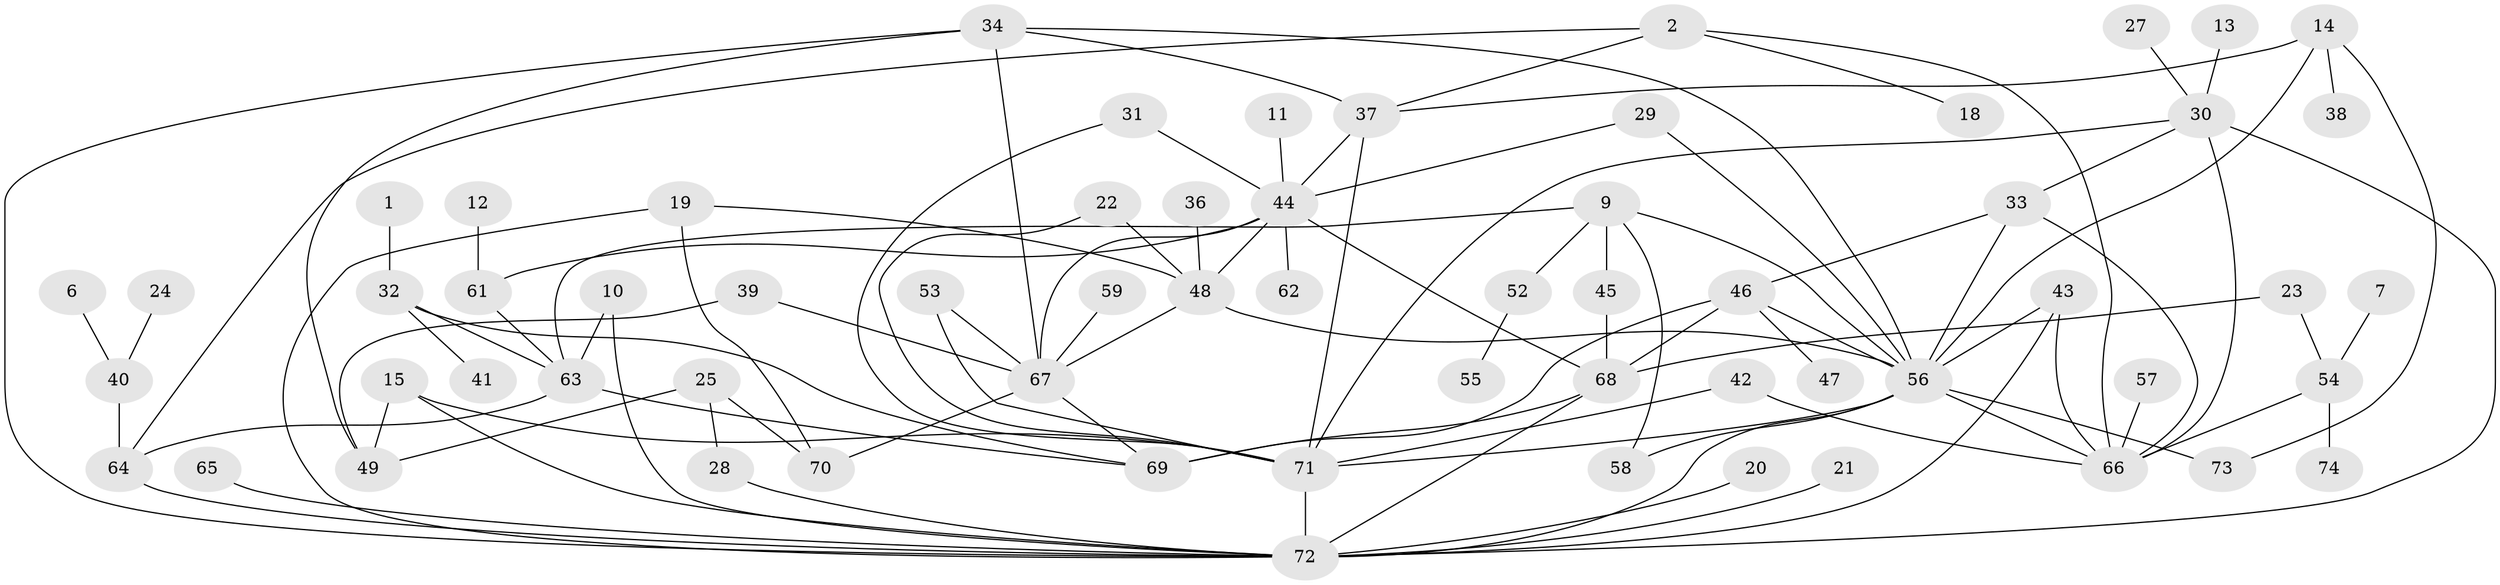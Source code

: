 // original degree distribution, {1: 0.25, 2: 0.22972972972972974, 3: 0.22297297297297297, 5: 0.07432432432432433, 4: 0.12162162162162163, 7: 0.02027027027027027, 0: 0.06756756756756757, 6: 0.013513513513513514}
// Generated by graph-tools (version 1.1) at 2025/49/03/09/25 03:49:10]
// undirected, 63 vertices, 103 edges
graph export_dot {
graph [start="1"]
  node [color=gray90,style=filled];
  1;
  2;
  6;
  7;
  9;
  10;
  11;
  12;
  13;
  14;
  15;
  18;
  19;
  20;
  21;
  22;
  23;
  24;
  25;
  27;
  28;
  29;
  30;
  31;
  32;
  33;
  34;
  36;
  37;
  38;
  39;
  40;
  41;
  42;
  43;
  44;
  45;
  46;
  47;
  48;
  49;
  52;
  53;
  54;
  55;
  56;
  57;
  58;
  59;
  61;
  62;
  63;
  64;
  65;
  66;
  67;
  68;
  69;
  70;
  71;
  72;
  73;
  74;
  1 -- 32 [weight=1.0];
  2 -- 18 [weight=1.0];
  2 -- 37 [weight=1.0];
  2 -- 64 [weight=1.0];
  2 -- 66 [weight=1.0];
  6 -- 40 [weight=1.0];
  7 -- 54 [weight=1.0];
  9 -- 45 [weight=1.0];
  9 -- 52 [weight=1.0];
  9 -- 56 [weight=1.0];
  9 -- 58 [weight=1.0];
  9 -- 63 [weight=1.0];
  10 -- 63 [weight=1.0];
  10 -- 72 [weight=1.0];
  11 -- 44 [weight=1.0];
  12 -- 61 [weight=1.0];
  13 -- 30 [weight=1.0];
  14 -- 37 [weight=1.0];
  14 -- 38 [weight=1.0];
  14 -- 56 [weight=1.0];
  14 -- 73 [weight=1.0];
  15 -- 49 [weight=1.0];
  15 -- 71 [weight=1.0];
  15 -- 72 [weight=1.0];
  19 -- 48 [weight=1.0];
  19 -- 70 [weight=1.0];
  19 -- 72 [weight=1.0];
  20 -- 72 [weight=1.0];
  21 -- 72 [weight=1.0];
  22 -- 48 [weight=1.0];
  22 -- 71 [weight=1.0];
  23 -- 54 [weight=1.0];
  23 -- 68 [weight=1.0];
  24 -- 40 [weight=1.0];
  25 -- 28 [weight=1.0];
  25 -- 49 [weight=1.0];
  25 -- 70 [weight=1.0];
  27 -- 30 [weight=1.0];
  28 -- 72 [weight=1.0];
  29 -- 44 [weight=1.0];
  29 -- 56 [weight=1.0];
  30 -- 33 [weight=1.0];
  30 -- 66 [weight=1.0];
  30 -- 71 [weight=1.0];
  30 -- 72 [weight=2.0];
  31 -- 44 [weight=1.0];
  31 -- 71 [weight=1.0];
  32 -- 41 [weight=1.0];
  32 -- 63 [weight=1.0];
  32 -- 69 [weight=1.0];
  33 -- 46 [weight=1.0];
  33 -- 56 [weight=1.0];
  33 -- 66 [weight=1.0];
  34 -- 37 [weight=1.0];
  34 -- 49 [weight=1.0];
  34 -- 56 [weight=1.0];
  34 -- 67 [weight=1.0];
  34 -- 72 [weight=1.0];
  36 -- 48 [weight=1.0];
  37 -- 44 [weight=1.0];
  37 -- 71 [weight=1.0];
  39 -- 49 [weight=1.0];
  39 -- 67 [weight=1.0];
  40 -- 64 [weight=2.0];
  42 -- 66 [weight=1.0];
  42 -- 71 [weight=1.0];
  43 -- 56 [weight=1.0];
  43 -- 66 [weight=1.0];
  43 -- 72 [weight=1.0];
  44 -- 48 [weight=1.0];
  44 -- 61 [weight=2.0];
  44 -- 62 [weight=1.0];
  44 -- 67 [weight=1.0];
  44 -- 68 [weight=1.0];
  45 -- 68 [weight=1.0];
  46 -- 47 [weight=1.0];
  46 -- 56 [weight=1.0];
  46 -- 68 [weight=1.0];
  46 -- 69 [weight=2.0];
  48 -- 56 [weight=1.0];
  48 -- 67 [weight=1.0];
  52 -- 55 [weight=1.0];
  53 -- 67 [weight=1.0];
  53 -- 71 [weight=1.0];
  54 -- 66 [weight=1.0];
  54 -- 74 [weight=1.0];
  56 -- 58 [weight=1.0];
  56 -- 66 [weight=1.0];
  56 -- 71 [weight=1.0];
  56 -- 72 [weight=1.0];
  56 -- 73 [weight=1.0];
  57 -- 66 [weight=1.0];
  59 -- 67 [weight=1.0];
  61 -- 63 [weight=1.0];
  63 -- 64 [weight=1.0];
  63 -- 69 [weight=1.0];
  64 -- 72 [weight=1.0];
  65 -- 72 [weight=1.0];
  67 -- 69 [weight=1.0];
  67 -- 70 [weight=1.0];
  68 -- 69 [weight=1.0];
  68 -- 72 [weight=1.0];
  71 -- 72 [weight=1.0];
}
